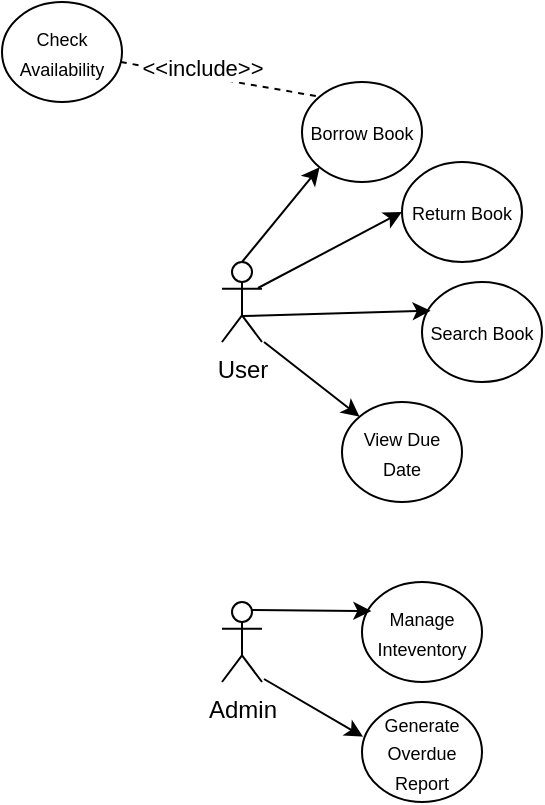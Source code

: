 <mxfile version="24.8.4">
  <diagram name="Page-1" id="YcOEpoErmBQwb7hYkaZ9">
    <mxGraphModel dx="436" dy="463" grid="1" gridSize="10" guides="1" tooltips="1" connect="1" arrows="1" fold="1" page="1" pageScale="1" pageWidth="850" pageHeight="1100" math="0" shadow="0">
      <root>
        <mxCell id="0" />
        <mxCell id="1" parent="0" />
        <mxCell id="WRelQqV_4oCyOXIMtbmb-1" value="User" style="shape=umlActor;verticalLabelPosition=bottom;verticalAlign=top;html=1;outlineConnect=0;" vertex="1" parent="1">
          <mxGeometry x="280" y="210" width="20" height="40" as="geometry" />
        </mxCell>
        <mxCell id="WRelQqV_4oCyOXIMtbmb-2" value="Admin" style="shape=umlActor;verticalLabelPosition=bottom;verticalAlign=top;html=1;outlineConnect=0;" vertex="1" parent="1">
          <mxGeometry x="280" y="380" width="20" height="40" as="geometry" />
        </mxCell>
        <mxCell id="WRelQqV_4oCyOXIMtbmb-4" value="&lt;font style=&quot;font-size: 9px;&quot;&gt;Borrow Book&lt;/font&gt;" style="ellipse;whiteSpace=wrap;html=1;" vertex="1" parent="1">
          <mxGeometry x="320" y="120" width="60" height="50" as="geometry" />
        </mxCell>
        <mxCell id="WRelQqV_4oCyOXIMtbmb-5" value="&lt;font style=&quot;font-size: 9px;&quot;&gt;Return Book&lt;/font&gt;" style="ellipse;whiteSpace=wrap;html=1;" vertex="1" parent="1">
          <mxGeometry x="370" y="160" width="60" height="50" as="geometry" />
        </mxCell>
        <mxCell id="WRelQqV_4oCyOXIMtbmb-6" value="&lt;font style=&quot;font-size: 9px;&quot;&gt;Search Book&lt;/font&gt;" style="ellipse;whiteSpace=wrap;html=1;" vertex="1" parent="1">
          <mxGeometry x="380" y="220" width="60" height="50" as="geometry" />
        </mxCell>
        <mxCell id="WRelQqV_4oCyOXIMtbmb-7" value="&lt;font style=&quot;font-size: 9px;&quot;&gt;View Due Date&lt;/font&gt;" style="ellipse;whiteSpace=wrap;html=1;" vertex="1" parent="1">
          <mxGeometry x="340" y="280" width="60" height="50" as="geometry" />
        </mxCell>
        <mxCell id="WRelQqV_4oCyOXIMtbmb-8" value="&lt;font style=&quot;font-size: 9px;&quot;&gt;Manage Inteventory&lt;/font&gt;" style="ellipse;whiteSpace=wrap;html=1;" vertex="1" parent="1">
          <mxGeometry x="350" y="370" width="60" height="50" as="geometry" />
        </mxCell>
        <mxCell id="WRelQqV_4oCyOXIMtbmb-9" value="&lt;font style=&quot;font-size: 9px;&quot;&gt;Generate Overdue Report&lt;/font&gt;" style="ellipse;whiteSpace=wrap;html=1;" vertex="1" parent="1">
          <mxGeometry x="350" y="430" width="60" height="50" as="geometry" />
        </mxCell>
        <mxCell id="WRelQqV_4oCyOXIMtbmb-13" value="" style="endArrow=classic;html=1;rounded=0;entryX=0;entryY=1;entryDx=0;entryDy=0;" edge="1" parent="1" target="WRelQqV_4oCyOXIMtbmb-4">
          <mxGeometry width="50" height="50" relative="1" as="geometry">
            <mxPoint x="290" y="210" as="sourcePoint" />
            <mxPoint x="340" y="160" as="targetPoint" />
          </mxGeometry>
        </mxCell>
        <mxCell id="WRelQqV_4oCyOXIMtbmb-16" value="" style="endArrow=classic;html=1;rounded=0;entryX=0;entryY=0.5;entryDx=0;entryDy=0;" edge="1" parent="1" target="WRelQqV_4oCyOXIMtbmb-5">
          <mxGeometry width="50" height="50" relative="1" as="geometry">
            <mxPoint x="298" y="223" as="sourcePoint" />
            <mxPoint x="368" y="188.0" as="targetPoint" />
            <Array as="points" />
          </mxGeometry>
        </mxCell>
        <mxCell id="WRelQqV_4oCyOXIMtbmb-17" value="" style="endArrow=classic;html=1;rounded=0;entryX=0.072;entryY=0.287;entryDx=0;entryDy=0;entryPerimeter=0;" edge="1" parent="1" target="WRelQqV_4oCyOXIMtbmb-6">
          <mxGeometry width="50" height="50" relative="1" as="geometry">
            <mxPoint x="290.5" y="237" as="sourcePoint" />
            <mxPoint x="329.5" y="190" as="targetPoint" />
          </mxGeometry>
        </mxCell>
        <mxCell id="WRelQqV_4oCyOXIMtbmb-18" value="" style="endArrow=classic;html=1;rounded=0;entryX=0;entryY=0;entryDx=0;entryDy=0;" edge="1" parent="1" target="WRelQqV_4oCyOXIMtbmb-7">
          <mxGeometry width="50" height="50" relative="1" as="geometry">
            <mxPoint x="301" y="250" as="sourcePoint" />
            <mxPoint x="340" y="203" as="targetPoint" />
          </mxGeometry>
        </mxCell>
        <mxCell id="WRelQqV_4oCyOXIMtbmb-24" value="" style="endArrow=classic;html=1;rounded=0;entryX=0.078;entryY=0.29;entryDx=0;entryDy=0;entryPerimeter=0;exitX=0.75;exitY=0.1;exitDx=0;exitDy=0;exitPerimeter=0;" edge="1" parent="1" source="WRelQqV_4oCyOXIMtbmb-2" target="WRelQqV_4oCyOXIMtbmb-8">
          <mxGeometry width="50" height="50" relative="1" as="geometry">
            <mxPoint x="300" y="387" as="sourcePoint" />
            <mxPoint x="329" y="340" as="targetPoint" />
          </mxGeometry>
        </mxCell>
        <mxCell id="WRelQqV_4oCyOXIMtbmb-25" value="" style="endArrow=classic;html=1;rounded=0;entryX=0.009;entryY=0.347;entryDx=0;entryDy=0;entryPerimeter=0;" edge="1" parent="1" target="WRelQqV_4oCyOXIMtbmb-9">
          <mxGeometry width="50" height="50" relative="1" as="geometry">
            <mxPoint x="301" y="418.5" as="sourcePoint" />
            <mxPoint x="340" y="371.5" as="targetPoint" />
          </mxGeometry>
        </mxCell>
        <mxCell id="WRelQqV_4oCyOXIMtbmb-26" value="&lt;font style=&quot;font-size: 9px;&quot;&gt;Check Availability&lt;/font&gt;" style="ellipse;whiteSpace=wrap;html=1;" vertex="1" parent="1">
          <mxGeometry x="170" y="80" width="60" height="50" as="geometry" />
        </mxCell>
        <mxCell id="WRelQqV_4oCyOXIMtbmb-28" value="" style="endArrow=none;dashed=1;html=1;rounded=0;entryX=0;entryY=0;entryDx=0;entryDy=0;" edge="1" parent="1" source="WRelQqV_4oCyOXIMtbmb-26" target="WRelQqV_4oCyOXIMtbmb-4">
          <mxGeometry width="50" height="50" relative="1" as="geometry">
            <mxPoint x="339.289" y="155" as="sourcePoint" />
            <mxPoint x="339.289" y="105" as="targetPoint" />
          </mxGeometry>
        </mxCell>
        <mxCell id="WRelQqV_4oCyOXIMtbmb-29" value="&amp;lt;&amp;lt;include&amp;gt;&amp;gt;" style="edgeLabel;html=1;align=center;verticalAlign=middle;resizable=0;points=[];" vertex="1" connectable="0" parent="WRelQqV_4oCyOXIMtbmb-28">
          <mxGeometry x="-0.205" y="4" relative="1" as="geometry">
            <mxPoint as="offset" />
          </mxGeometry>
        </mxCell>
      </root>
    </mxGraphModel>
  </diagram>
</mxfile>
